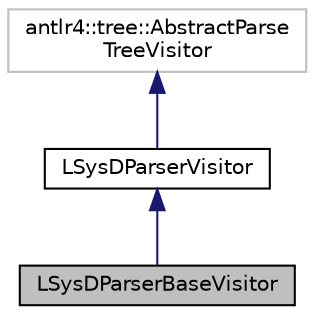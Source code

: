digraph "LSysDParserBaseVisitor"
{
 // LATEX_PDF_SIZE
  edge [fontname="Helvetica",fontsize="10",labelfontname="Helvetica",labelfontsize="10"];
  node [fontname="Helvetica",fontsize="10",shape=record];
  Node1 [label="LSysDParserBaseVisitor",height=0.2,width=0.4,color="black", fillcolor="grey75", style="filled", fontcolor="black",tooltip=" "];
  Node2 -> Node1 [dir="back",color="midnightblue",fontsize="10",style="solid",fontname="Helvetica"];
  Node2 [label="LSysDParserVisitor",height=0.2,width=0.4,color="black", fillcolor="white", style="filled",URL="$classLSysDParserVisitor.html",tooltip=" "];
  Node3 -> Node2 [dir="back",color="midnightblue",fontsize="10",style="solid",fontname="Helvetica"];
  Node3 [label="antlr4::tree::AbstractParse\lTreeVisitor",height=0.2,width=0.4,color="grey75", fillcolor="white", style="filled",tooltip=" "];
}
